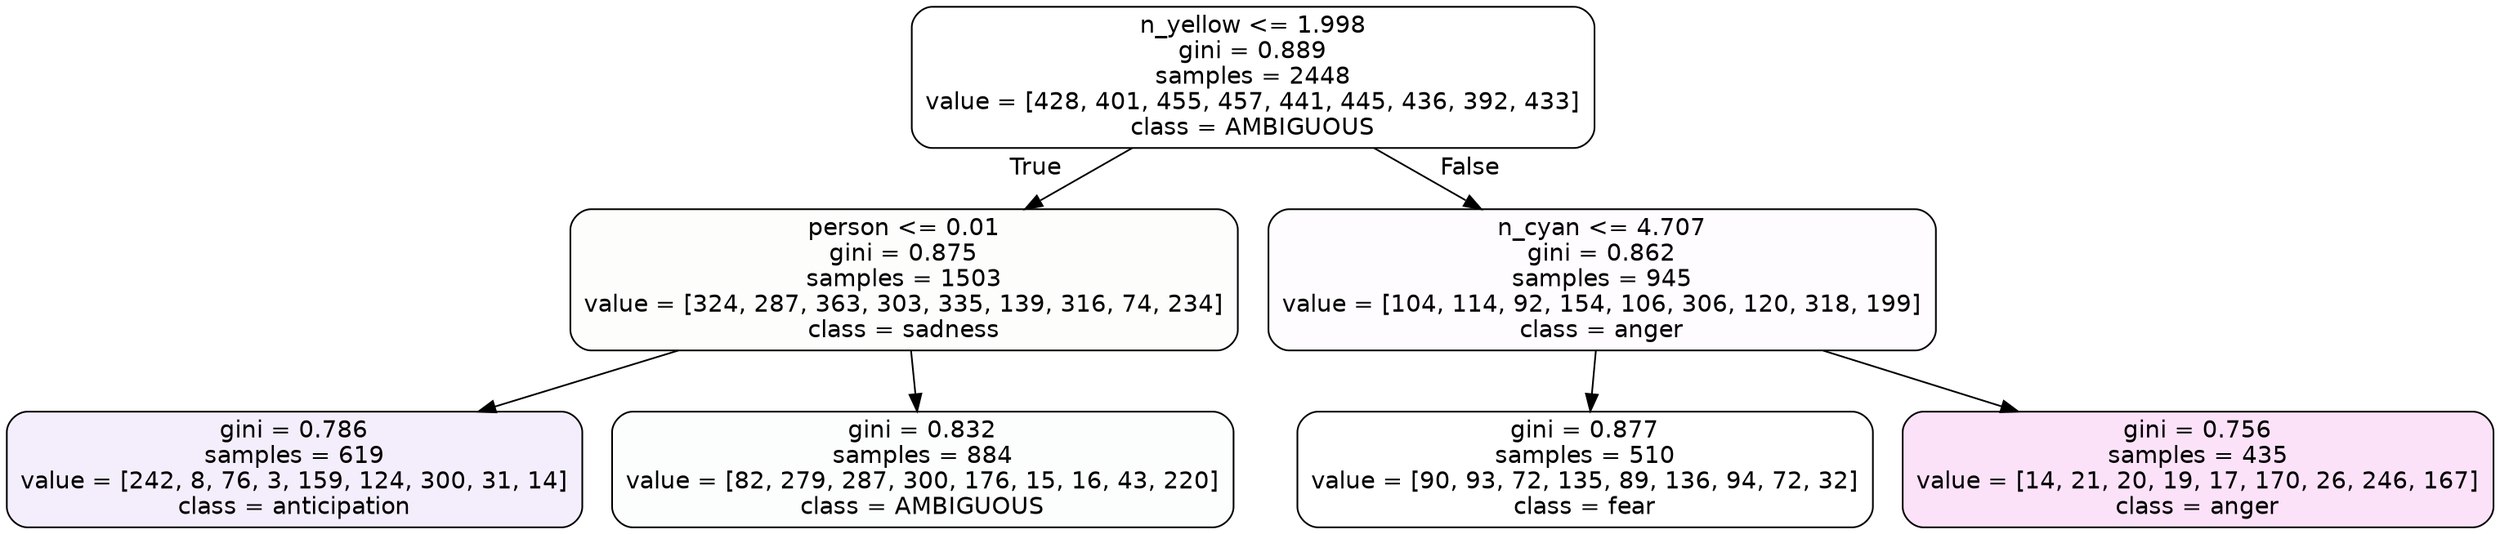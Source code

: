 digraph Tree {
node [shape=box, style="filled, rounded", color="black", fontname=helvetica] ;
edge [fontname=helvetica] ;
0 [label="n_yellow <= 1.998\ngini = 0.889\nsamples = 2448\nvalue = [428, 401, 455, 457, 441, 445, 436, 392, 433]\nclass = AMBIGUOUS", fillcolor="#39e58100"] ;
1 [label="person <= 0.01\ngini = 0.875\nsamples = 1503\nvalue = [324, 287, 363, 303, 335, 139, 316, 74, 234]\nclass = sadness", fillcolor="#64e53903"] ;
0 -> 1 [labeldistance=2.5, labelangle=45, headlabel="True"] ;
2 [label="gini = 0.786\nsamples = 619\nvalue = [242, 8, 76, 3, 159, 124, 300, 31, 14]\nclass = anticipation", fillcolor="#8139e515"] ;
1 -> 2 ;
3 [label="gini = 0.832\nsamples = 884\nvalue = [82, 279, 287, 300, 176, 15, 16, 43, 220]\nclass = AMBIGUOUS", fillcolor="#39e58103"] ;
1 -> 3 ;
4 [label="n_cyan <= 4.707\ngini = 0.862\nsamples = 945\nvalue = [104, 114, 92, 154, 106, 306, 120, 318, 199]\nclass = anger", fillcolor="#e539d703"] ;
0 -> 4 [labeldistance=2.5, labelangle=-45, headlabel="False"] ;
5 [label="gini = 0.877\nsamples = 510\nvalue = [90, 93, 72, 135, 89, 136, 94, 72, 32]\nclass = fear", fillcolor="#3964e500"] ;
4 -> 5 ;
6 [label="gini = 0.756\nsamples = 435\nvalue = [14, 21, 20, 19, 17, 170, 26, 246, 167]\nclass = anger", fillcolor="#e539d725"] ;
4 -> 6 ;
}